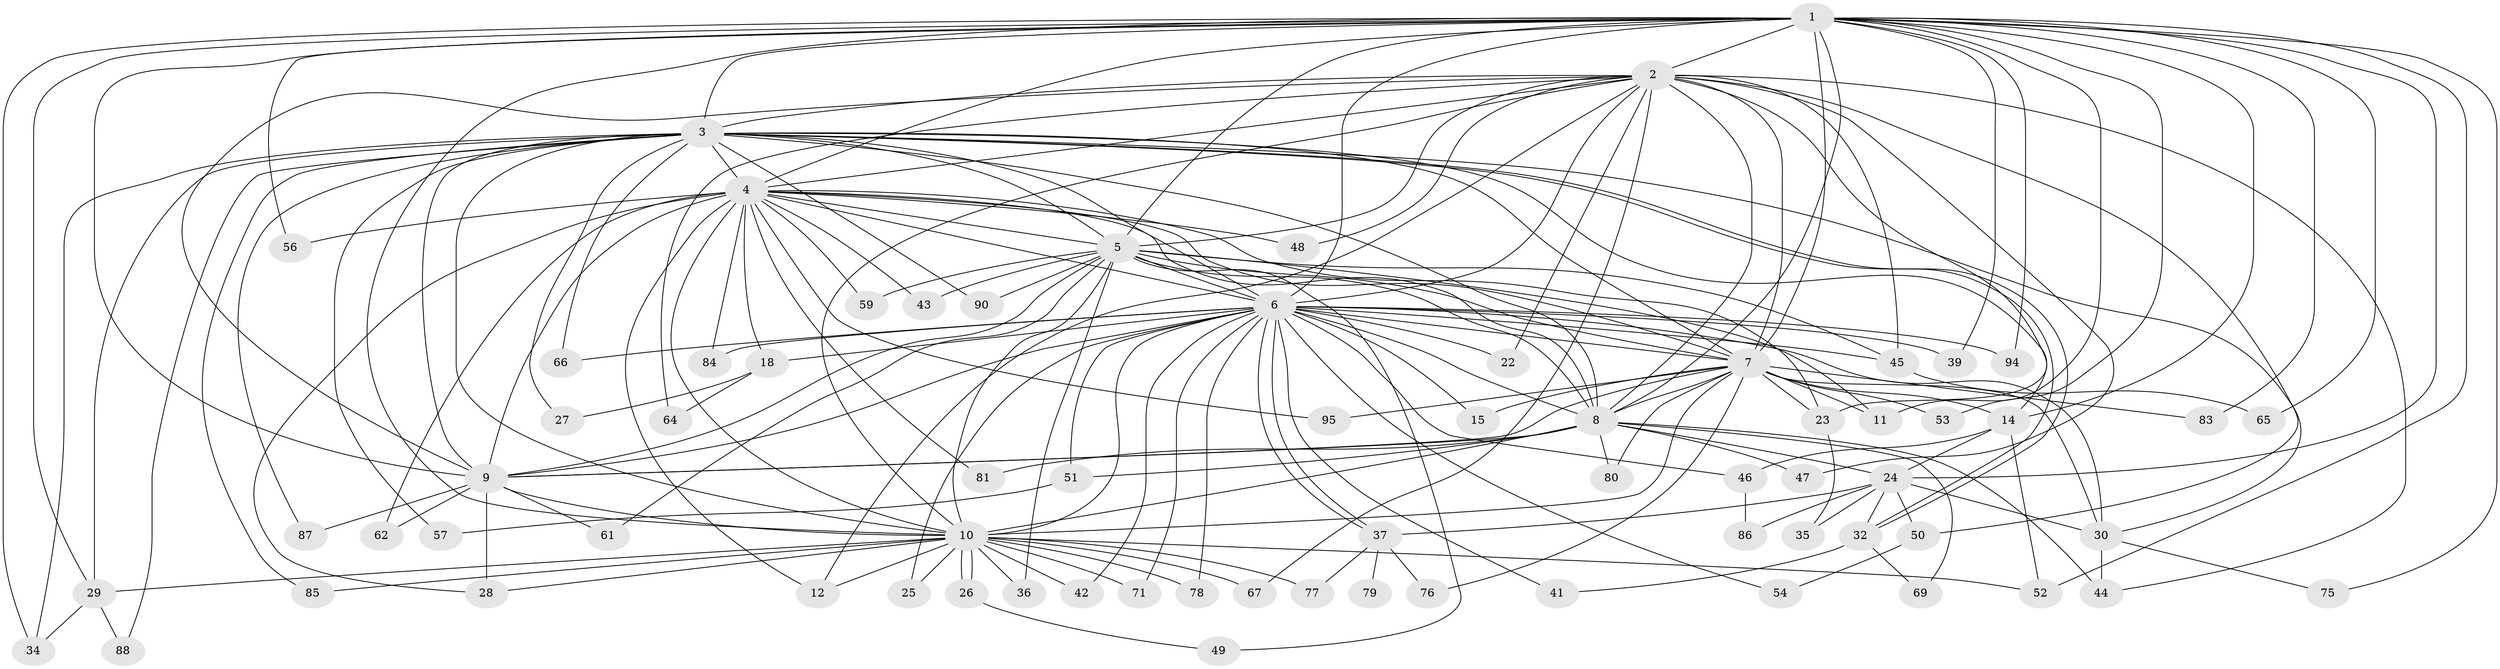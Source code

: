 // Generated by graph-tools (version 1.1) at 2025/23/03/03/25 07:23:44]
// undirected, 71 vertices, 181 edges
graph export_dot {
graph [start="1"]
  node [color=gray90,style=filled];
  1 [super="+16"];
  2 [super="+68"];
  3 [super="+70"];
  4 [super="+19"];
  5 [super="+20"];
  6 [super="+17"];
  7 [super="+31"];
  8 [super="+40"];
  9 [super="+82"];
  10 [super="+13"];
  11 [super="+38"];
  12;
  14 [super="+21"];
  15;
  18;
  22;
  23 [super="+93"];
  24 [super="+33"];
  25 [super="+63"];
  26;
  27;
  28 [super="+91"];
  29 [super="+73"];
  30 [super="+92"];
  32 [super="+72"];
  34 [super="+60"];
  35;
  36;
  37 [super="+55"];
  39;
  41;
  42;
  43;
  44 [super="+89"];
  45 [super="+58"];
  46;
  47;
  48;
  49;
  50;
  51;
  52 [super="+96"];
  53;
  54;
  56;
  57;
  59;
  61;
  62 [super="+74"];
  64;
  65;
  66;
  67;
  69;
  71;
  75;
  76;
  77;
  78;
  79;
  80;
  81;
  83;
  84;
  85;
  86;
  87;
  88;
  90;
  94;
  95;
  1 -- 2 [weight=2];
  1 -- 3;
  1 -- 4;
  1 -- 5;
  1 -- 6 [weight=2];
  1 -- 7;
  1 -- 8;
  1 -- 9;
  1 -- 10;
  1 -- 11;
  1 -- 14;
  1 -- 24;
  1 -- 29;
  1 -- 34;
  1 -- 39;
  1 -- 53;
  1 -- 56;
  1 -- 65;
  1 -- 83;
  1 -- 94;
  1 -- 75;
  1 -- 52;
  2 -- 3;
  2 -- 4;
  2 -- 5;
  2 -- 6;
  2 -- 7 [weight=2];
  2 -- 8;
  2 -- 9 [weight=2];
  2 -- 10;
  2 -- 12;
  2 -- 22;
  2 -- 23;
  2 -- 44;
  2 -- 45;
  2 -- 47;
  2 -- 48;
  2 -- 50;
  2 -- 64;
  2 -- 67;
  3 -- 4;
  3 -- 5;
  3 -- 6;
  3 -- 7;
  3 -- 8;
  3 -- 9;
  3 -- 10;
  3 -- 27;
  3 -- 32;
  3 -- 32;
  3 -- 34;
  3 -- 57;
  3 -- 66;
  3 -- 85;
  3 -- 88;
  3 -- 90;
  3 -- 30;
  3 -- 87;
  3 -- 14;
  3 -- 29;
  4 -- 5;
  4 -- 6;
  4 -- 7;
  4 -- 8;
  4 -- 9 [weight=2];
  4 -- 10;
  4 -- 18;
  4 -- 28;
  4 -- 43;
  4 -- 56;
  4 -- 59;
  4 -- 62 [weight=2];
  4 -- 81;
  4 -- 84;
  4 -- 95;
  4 -- 23;
  4 -- 48;
  4 -- 12;
  5 -- 6 [weight=2];
  5 -- 7;
  5 -- 8;
  5 -- 9;
  5 -- 10;
  5 -- 11;
  5 -- 36;
  5 -- 45;
  5 -- 49;
  5 -- 59;
  5 -- 61;
  5 -- 90;
  5 -- 43;
  6 -- 7;
  6 -- 8 [weight=2];
  6 -- 9;
  6 -- 10;
  6 -- 15;
  6 -- 18;
  6 -- 22;
  6 -- 25 [weight=2];
  6 -- 30;
  6 -- 37;
  6 -- 37;
  6 -- 39;
  6 -- 41;
  6 -- 42;
  6 -- 46;
  6 -- 51;
  6 -- 54;
  6 -- 66;
  6 -- 78;
  6 -- 84;
  6 -- 94;
  6 -- 71;
  6 -- 45;
  7 -- 8;
  7 -- 9;
  7 -- 10;
  7 -- 14;
  7 -- 15;
  7 -- 23;
  7 -- 30;
  7 -- 53;
  7 -- 80;
  7 -- 95;
  7 -- 83;
  7 -- 76;
  7 -- 11;
  8 -- 9;
  8 -- 10 [weight=2];
  8 -- 24;
  8 -- 44;
  8 -- 47;
  8 -- 51;
  8 -- 69;
  8 -- 80;
  8 -- 81;
  9 -- 10;
  9 -- 61;
  9 -- 87;
  9 -- 28;
  9 -- 62;
  10 -- 12;
  10 -- 25;
  10 -- 26;
  10 -- 26;
  10 -- 28;
  10 -- 29;
  10 -- 36;
  10 -- 42;
  10 -- 71;
  10 -- 77;
  10 -- 78;
  10 -- 85;
  10 -- 67;
  10 -- 52;
  14 -- 46;
  14 -- 52;
  14 -- 24;
  18 -- 27;
  18 -- 64;
  23 -- 35;
  24 -- 35;
  24 -- 50;
  24 -- 86;
  24 -- 37;
  24 -- 30;
  24 -- 32;
  26 -- 49;
  29 -- 34;
  29 -- 88;
  30 -- 75;
  30 -- 44;
  32 -- 41;
  32 -- 69;
  37 -- 77;
  37 -- 79 [weight=2];
  37 -- 76;
  45 -- 65;
  46 -- 86;
  50 -- 54;
  51 -- 57;
}
